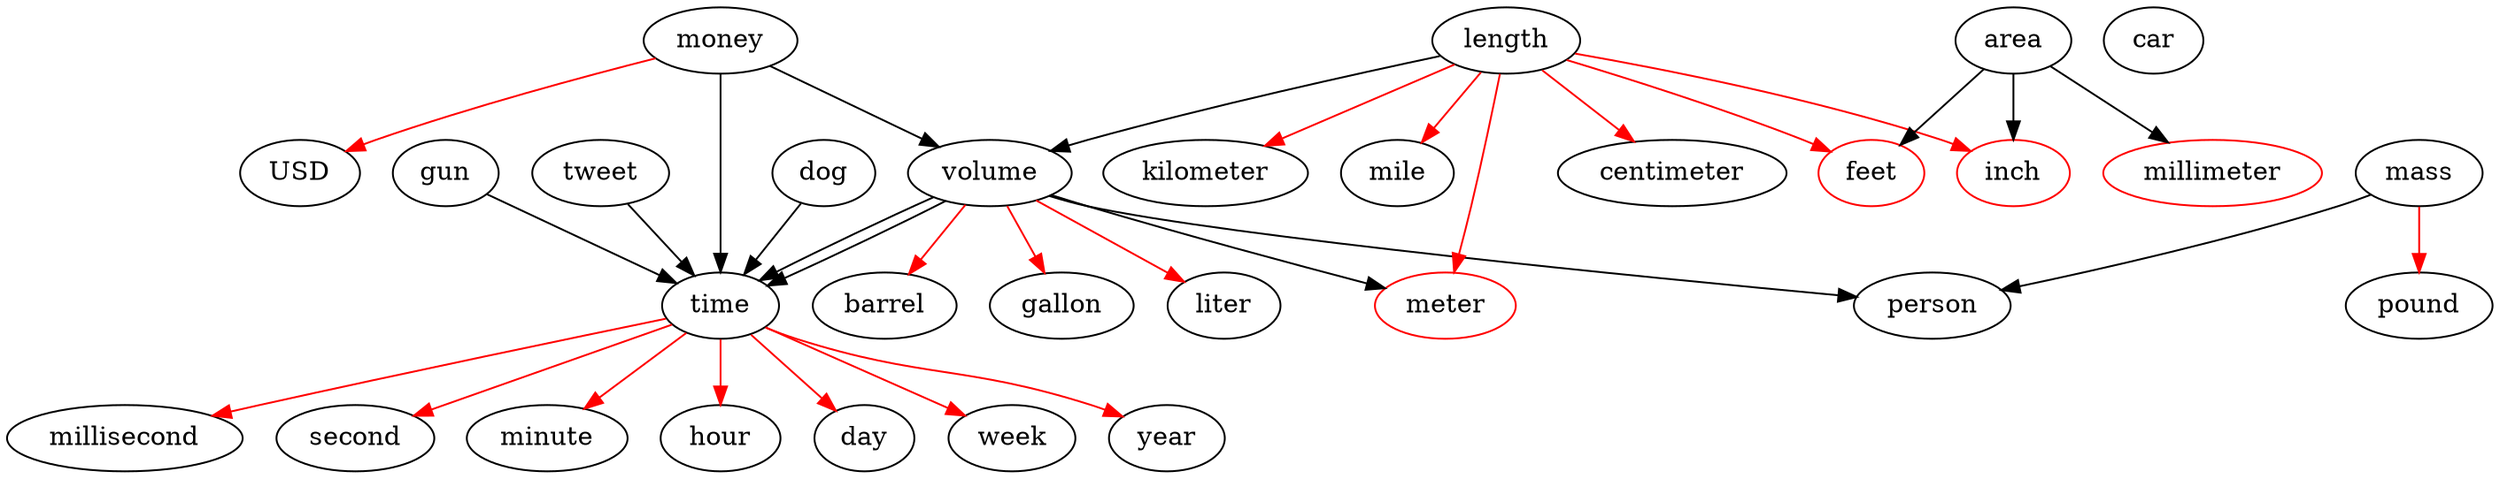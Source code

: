 digraph units {
 money -> USD [color=red];

 time -> millisecond [color=red];
 time -> second [color=red];
 time -> minute [color=red];
 time -> hour [color=red];
 time -> day [color=red];
 time -> week [color=red];
 time -> year [color=red];

 mass -> pound [color=red];

 volume -> barrel [color=red];
 volume -> gallon [color=red];
 volume -> liter [color=red];
 volume -> meter meter meter [color=red];

 length -> centimeter [color=red];
 length -> feet [color=red];
 length -> inch [color=red];
 length -> kilometer [color=red];
 length -> meter [color=red];
 length -> mile [color=red];

 area -> millimeter millimeter [color=red];
 area -> inch inch [color=red];
 area -> feet feet [color=red];

 car
 dog
 gun
 person
 tweet

 money -> volume;
 money -> time;
 volume -> time;
 dog -> time;
 volume -> time;
 volume -> person;
 gun -> time;

 length -> volume

 tweet -> time
 mass -> person;
}
